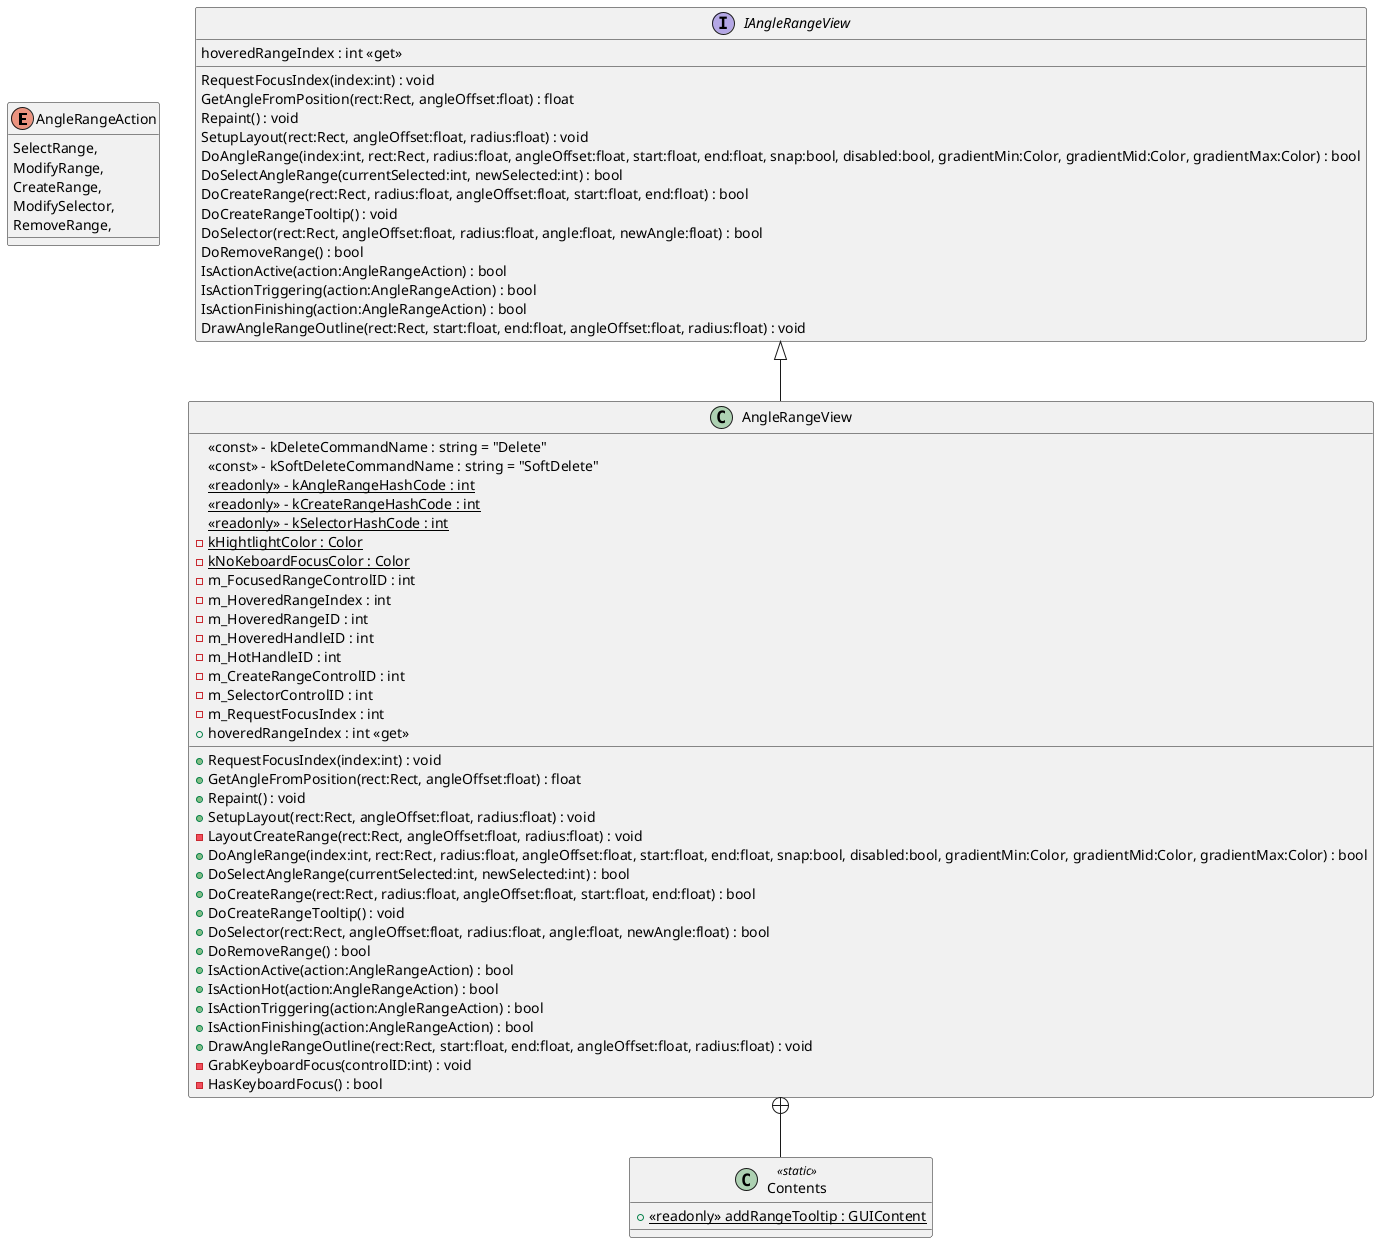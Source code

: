 @startuml
enum AngleRangeAction {
    SelectRange,
    ModifyRange,
    CreateRange,
    ModifySelector,
    RemoveRange,
}
interface IAngleRangeView {
    hoveredRangeIndex : int <<get>>
    RequestFocusIndex(index:int) : void
    GetAngleFromPosition(rect:Rect, angleOffset:float) : float
    Repaint() : void
    SetupLayout(rect:Rect, angleOffset:float, radius:float) : void
    DoAngleRange(index:int, rect:Rect, radius:float, angleOffset:float, start:float, end:float, snap:bool, disabled:bool, gradientMin:Color, gradientMid:Color, gradientMax:Color) : bool
    DoSelectAngleRange(currentSelected:int, newSelected:int) : bool
    DoCreateRange(rect:Rect, radius:float, angleOffset:float, start:float, end:float) : bool
    DoCreateRangeTooltip() : void
    DoSelector(rect:Rect, angleOffset:float, radius:float, angle:float, newAngle:float) : bool
    DoRemoveRange() : bool
    IsActionActive(action:AngleRangeAction) : bool
    IsActionTriggering(action:AngleRangeAction) : bool
    IsActionFinishing(action:AngleRangeAction) : bool
    DrawAngleRangeOutline(rect:Rect, start:float, end:float, angleOffset:float, radius:float) : void
}
class AngleRangeView {
    <<const>> - kDeleteCommandName : string = "Delete"
    <<const>> - kSoftDeleteCommandName : string = "SoftDelete"
    {static} <<readonly>> - kAngleRangeHashCode : int
    {static} <<readonly>> - kCreateRangeHashCode : int
    {static} <<readonly>> - kSelectorHashCode : int
    - {static} kHightlightColor : Color
    - {static} kNoKeboardFocusColor : Color
    - m_FocusedRangeControlID : int
    - m_HoveredRangeIndex : int
    - m_HoveredRangeID : int
    - m_HoveredHandleID : int
    - m_HotHandleID : int
    - m_CreateRangeControlID : int
    - m_SelectorControlID : int
    - m_RequestFocusIndex : int
    + hoveredRangeIndex : int <<get>>
    + RequestFocusIndex(index:int) : void
    + GetAngleFromPosition(rect:Rect, angleOffset:float) : float
    + Repaint() : void
    + SetupLayout(rect:Rect, angleOffset:float, radius:float) : void
    - LayoutCreateRange(rect:Rect, angleOffset:float, radius:float) : void
    + DoAngleRange(index:int, rect:Rect, radius:float, angleOffset:float, start:float, end:float, snap:bool, disabled:bool, gradientMin:Color, gradientMid:Color, gradientMax:Color) : bool
    + DoSelectAngleRange(currentSelected:int, newSelected:int) : bool
    + DoCreateRange(rect:Rect, radius:float, angleOffset:float, start:float, end:float) : bool
    + DoCreateRangeTooltip() : void
    + DoSelector(rect:Rect, angleOffset:float, radius:float, angle:float, newAngle:float) : bool
    + DoRemoveRange() : bool
    + IsActionActive(action:AngleRangeAction) : bool
    + IsActionHot(action:AngleRangeAction) : bool
    + IsActionTriggering(action:AngleRangeAction) : bool
    + IsActionFinishing(action:AngleRangeAction) : bool
    + DrawAngleRangeOutline(rect:Rect, start:float, end:float, angleOffset:float, radius:float) : void
    - GrabKeyboardFocus(controlID:int) : void
    - HasKeyboardFocus() : bool
}
class Contents <<static>> {
    + {static} <<readonly>> addRangeTooltip : GUIContent
}
IAngleRangeView <|-- AngleRangeView
AngleRangeView +-- Contents
@enduml
